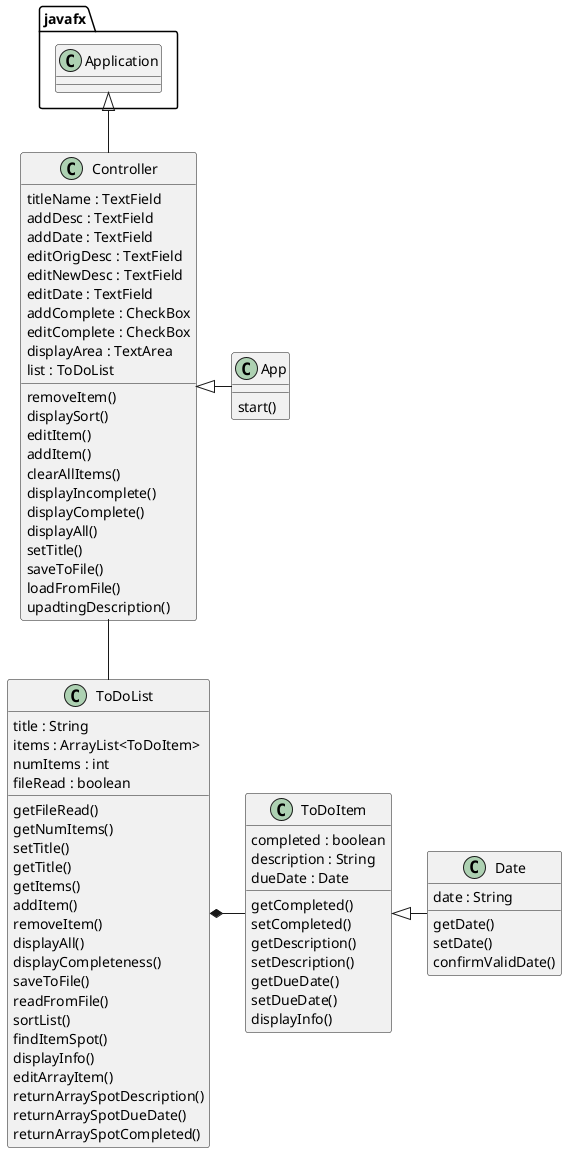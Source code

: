 @startuml
'https://plantuml.com/class-diagram
ToDoList*-ToDoItem
javafx.Application<|-- Controller
Controller-- ToDoList
ToDoItem<|- Date
Controller <|- App
class Controller{
titleName : TextField
addDesc : TextField
addDate : TextField
editOrigDesc : TextField
editNewDesc : TextField
editDate : TextField
addComplete : CheckBox
editComplete : CheckBox
displayArea : TextArea
list : ToDoList

removeItem()
displaySort()
editItem()
addItem()
clearAllItems()
displayIncomplete()
displayComplete()
displayAll()
setTitle()
saveToFile()
loadFromFile()
upadtingDescription()
}
class App{
start()
}
class ToDoList{
    title : String
    items : ArrayList<ToDoItem>
    numItems : int
    fileRead : boolean

    getFileRead()
    getNumItems()
    setTitle()
    getTitle()
    getItems()
    addItem()
    removeItem()
    displayAll()
    displayCompleteness()
    saveToFile()
    readFromFile()
    sortList()
    findItemSpot()
    displayInfo()
    editArrayItem()
    returnArraySpotDescription()
    returnArraySpotDueDate()
    returnArraySpotCompleted()
}

class ToDoItem{
    completed : boolean
    description : String
    dueDate : Date

    getCompleted()
    setCompleted()
    getDescription()
    setDescription()
    getDueDate()
    setDueDate()
    displayInfo()

}

class Date{
    date : String

    getDate()
    setDate()
    confirmValidDate()
}
@enduml